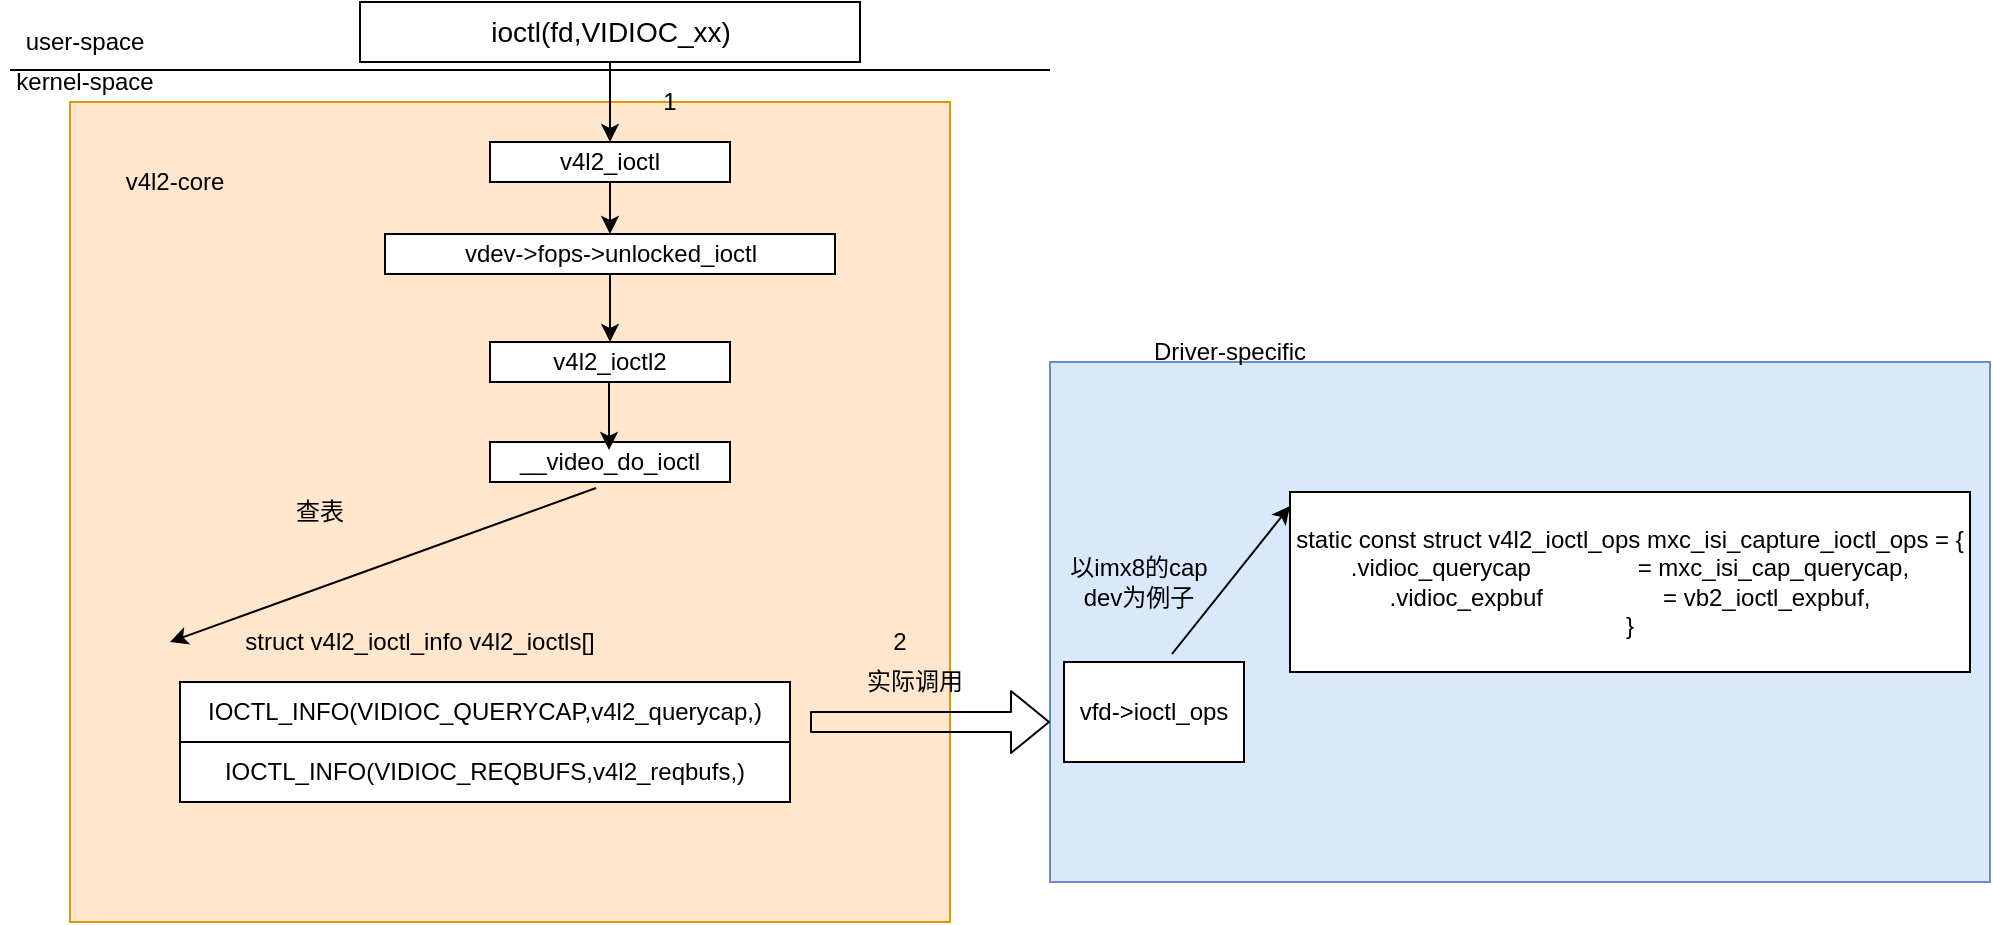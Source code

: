 <mxfile version="13.6.2" type="device"><diagram id="-LmfLPYdK4gZuhcxwXD3" name="Page-1"><mxGraphModel dx="1185" dy="678" grid="1" gridSize="10" guides="1" tooltips="1" connect="1" arrows="1" fold="1" page="1" pageScale="1" pageWidth="827" pageHeight="1169" math="0" shadow="0"><root><mxCell id="0"/><mxCell id="1" parent="0"/><mxCell id="HUyDT1UGWC8uxJ1qeJkH-49" value="" style="rounded=0;whiteSpace=wrap;html=1;fillColor=#dae8fc;strokeColor=#6c8ebf;" vertex="1" parent="1"><mxGeometry x="560" y="220" width="470" height="260" as="geometry"/></mxCell><mxCell id="HUyDT1UGWC8uxJ1qeJkH-47" value="" style="rounded=0;whiteSpace=wrap;html=1;fillColor=#ffe6cc;strokeColor=#d79b00;" vertex="1" parent="1"><mxGeometry x="70" y="90" width="440" height="410" as="geometry"/></mxCell><mxCell id="HUyDT1UGWC8uxJ1qeJkH-5" value="&lt;font style=&quot;font-size: 14px&quot;&gt;ioctl(fd,VIDIOC_xx)&lt;/font&gt;" style="html=1;" vertex="1" parent="1"><mxGeometry x="215" y="40" width="250" height="30" as="geometry"/></mxCell><mxCell id="HUyDT1UGWC8uxJ1qeJkH-6" value="v4l2_ioctl" style="rounded=0;whiteSpace=wrap;html=1;" vertex="1" parent="1"><mxGeometry x="280" y="110" width="120" height="20" as="geometry"/></mxCell><mxCell id="HUyDT1UGWC8uxJ1qeJkH-7" value="vdev-&amp;gt;fops-&amp;gt;unlocked_ioctl" style="rounded=0;whiteSpace=wrap;html=1;" vertex="1" parent="1"><mxGeometry x="227.5" y="156" width="225" height="20" as="geometry"/></mxCell><mxCell id="HUyDT1UGWC8uxJ1qeJkH-12" value="" style="endArrow=classic;html=1;exitX=0.5;exitY=1;exitDx=0;exitDy=0;" edge="1" parent="1" source="HUyDT1UGWC8uxJ1qeJkH-6" target="HUyDT1UGWC8uxJ1qeJkH-7"><mxGeometry width="50" height="50" relative="1" as="geometry"><mxPoint x="320" y="300" as="sourcePoint"/><mxPoint x="370" y="250" as="targetPoint"/></mxGeometry></mxCell><mxCell id="HUyDT1UGWC8uxJ1qeJkH-15" value="" style="endArrow=classic;html=1;exitX=0.5;exitY=1;exitDx=0;exitDy=0;entryX=0.5;entryY=0;entryDx=0;entryDy=0;" edge="1" parent="1" source="HUyDT1UGWC8uxJ1qeJkH-5" target="HUyDT1UGWC8uxJ1qeJkH-6"><mxGeometry width="50" height="50" relative="1" as="geometry"><mxPoint x="350" y="90" as="sourcePoint"/><mxPoint x="400" y="40" as="targetPoint"/></mxGeometry></mxCell><mxCell id="HUyDT1UGWC8uxJ1qeJkH-16" value="v4l2_ioctl2" style="rounded=0;whiteSpace=wrap;html=1;" vertex="1" parent="1"><mxGeometry x="280" y="210" width="120" height="20" as="geometry"/></mxCell><mxCell id="HUyDT1UGWC8uxJ1qeJkH-18" value="" style="endArrow=classic;html=1;exitX=0.5;exitY=1;exitDx=0;exitDy=0;entryX=0.5;entryY=0;entryDx=0;entryDy=0;" edge="1" parent="1" source="HUyDT1UGWC8uxJ1qeJkH-7" target="HUyDT1UGWC8uxJ1qeJkH-16"><mxGeometry width="50" height="50" relative="1" as="geometry"><mxPoint x="340" y="350" as="sourcePoint"/><mxPoint x="390" y="300" as="targetPoint"/></mxGeometry></mxCell><mxCell id="HUyDT1UGWC8uxJ1qeJkH-19" value="__video_do_ioctl" style="rounded=0;whiteSpace=wrap;html=1;" vertex="1" parent="1"><mxGeometry x="280" y="260" width="120" height="20" as="geometry"/></mxCell><mxCell id="HUyDT1UGWC8uxJ1qeJkH-33" value="" style="endArrow=classic;html=1;exitX=0.5;exitY=1;exitDx=0;exitDy=0;entryX=0.5;entryY=0;entryDx=0;entryDy=0;" edge="1" parent="1"><mxGeometry width="50" height="50" relative="1" as="geometry"><mxPoint x="339.5" y="230" as="sourcePoint"/><mxPoint x="339.5" y="264" as="targetPoint"/></mxGeometry></mxCell><mxCell id="HUyDT1UGWC8uxJ1qeJkH-38" value="" style="endArrow=classic;html=1;exitX=0.442;exitY=1.15;exitDx=0;exitDy=0;exitPerimeter=0;" edge="1" parent="1" source="HUyDT1UGWC8uxJ1qeJkH-19"><mxGeometry width="50" height="50" relative="1" as="geometry"><mxPoint x="110" y="360" as="sourcePoint"/><mxPoint x="120" y="360" as="targetPoint"/></mxGeometry></mxCell><mxCell id="HUyDT1UGWC8uxJ1qeJkH-39" value="struct v4l2_ioctl_info v4l2_ioctls[]" style="text;html=1;strokeColor=none;fillColor=none;align=center;verticalAlign=middle;whiteSpace=wrap;rounded=0;" vertex="1" parent="1"><mxGeometry x="150" y="350" width="190" height="20" as="geometry"/></mxCell><mxCell id="HUyDT1UGWC8uxJ1qeJkH-41" value="IOCTL_INFO(VIDIOC_QUERYCAP,v4l2_querycap,)" style="rounded=0;whiteSpace=wrap;html=1;" vertex="1" parent="1"><mxGeometry x="125" y="380" width="305" height="30" as="geometry"/></mxCell><mxCell id="HUyDT1UGWC8uxJ1qeJkH-42" value="IOCTL_INFO(VIDIOC_REQBUFS,v4l2_reqbufs,)" style="rounded=0;whiteSpace=wrap;html=1;" vertex="1" parent="1"><mxGeometry x="125" y="410" width="305" height="30" as="geometry"/></mxCell><mxCell id="HUyDT1UGWC8uxJ1qeJkH-44" value="" style="shape=flexArrow;endArrow=classic;html=1;" edge="1" parent="1"><mxGeometry width="50" height="50" relative="1" as="geometry"><mxPoint x="440" y="400" as="sourcePoint"/><mxPoint x="560" y="400" as="targetPoint"/></mxGeometry></mxCell><mxCell id="HUyDT1UGWC8uxJ1qeJkH-45" value="实际调用" style="text;html=1;strokeColor=none;fillColor=none;align=center;verticalAlign=middle;whiteSpace=wrap;rounded=0;" vertex="1" parent="1"><mxGeometry x="465" y="370" width="55" height="20" as="geometry"/></mxCell><mxCell id="HUyDT1UGWC8uxJ1qeJkH-46" value="static const struct v4l2_ioctl_ops mxc_isi_capture_ioctl_ops = {&lt;br&gt;.vidioc_querycap&amp;nbsp; &amp;nbsp; &amp;nbsp; &amp;nbsp; &amp;nbsp; &amp;nbsp; &amp;nbsp; &amp;nbsp; = mxc_isi_cap_querycap,&lt;br&gt;.vidioc_expbuf&amp;nbsp; &amp;nbsp; &amp;nbsp; &amp;nbsp; &amp;nbsp; &amp;nbsp; &amp;nbsp; &amp;nbsp; &amp;nbsp; = vb2_ioctl_expbuf,&lt;br&gt;}" style="rounded=0;whiteSpace=wrap;html=1;" vertex="1" parent="1"><mxGeometry x="680" y="285" width="340" height="90" as="geometry"/></mxCell><mxCell id="HUyDT1UGWC8uxJ1qeJkH-48" value="vfd-&amp;gt;ioctl_ops" style="rounded=0;whiteSpace=wrap;html=1;" vertex="1" parent="1"><mxGeometry x="567" y="370" width="90" height="50" as="geometry"/></mxCell><mxCell id="HUyDT1UGWC8uxJ1qeJkH-50" value="" style="endArrow=classic;html=1;exitX=0.6;exitY=-0.08;exitDx=0;exitDy=0;exitPerimeter=0;entryX=0;entryY=0.078;entryDx=0;entryDy=0;entryPerimeter=0;" edge="1" parent="1" source="HUyDT1UGWC8uxJ1qeJkH-48" target="HUyDT1UGWC8uxJ1qeJkH-46"><mxGeometry width="50" height="50" relative="1" as="geometry"><mxPoint x="650" y="360" as="sourcePoint"/><mxPoint x="730" y="260" as="targetPoint"/></mxGeometry></mxCell><mxCell id="HUyDT1UGWC8uxJ1qeJkH-51" value="Driver-specific" style="text;html=1;strokeColor=none;fillColor=none;align=center;verticalAlign=middle;whiteSpace=wrap;rounded=0;" vertex="1" parent="1"><mxGeometry x="590" y="200" width="120" height="30" as="geometry"/></mxCell><mxCell id="HUyDT1UGWC8uxJ1qeJkH-52" value="以imx8的cap dev为例子" style="text;html=1;strokeColor=none;fillColor=none;align=center;verticalAlign=middle;whiteSpace=wrap;rounded=0;" vertex="1" parent="1"><mxGeometry x="567" y="310" width="75" height="40" as="geometry"/></mxCell><mxCell id="HUyDT1UGWC8uxJ1qeJkH-53" value="v4l2-core" style="text;html=1;strokeColor=none;fillColor=none;align=center;verticalAlign=middle;whiteSpace=wrap;rounded=0;" vertex="1" parent="1"><mxGeometry x="85" y="110" width="75" height="40" as="geometry"/></mxCell><mxCell id="HUyDT1UGWC8uxJ1qeJkH-54" value="查表" style="text;html=1;strokeColor=none;fillColor=none;align=center;verticalAlign=middle;whiteSpace=wrap;rounded=0;" vertex="1" parent="1"><mxGeometry x="175" y="280" width="40" height="30" as="geometry"/></mxCell><mxCell id="HUyDT1UGWC8uxJ1qeJkH-55" value="" style="endArrow=none;html=1;" edge="1" parent="1"><mxGeometry width="50" height="50" relative="1" as="geometry"><mxPoint x="40" y="74" as="sourcePoint"/><mxPoint x="560" y="74" as="targetPoint"/></mxGeometry></mxCell><mxCell id="HUyDT1UGWC8uxJ1qeJkH-56" value="user-space" style="text;html=1;strokeColor=none;fillColor=none;align=center;verticalAlign=middle;whiteSpace=wrap;rounded=0;" vertex="1" parent="1"><mxGeometry x="45" y="50" width="65" height="20" as="geometry"/></mxCell><mxCell id="HUyDT1UGWC8uxJ1qeJkH-57" value="kernel-space" style="text;html=1;strokeColor=none;fillColor=none;align=center;verticalAlign=middle;whiteSpace=wrap;rounded=0;" vertex="1" parent="1"><mxGeometry x="35" y="70" width="85" height="20" as="geometry"/></mxCell><mxCell id="HUyDT1UGWC8uxJ1qeJkH-58" value="1" style="text;html=1;strokeColor=none;fillColor=none;align=center;verticalAlign=middle;whiteSpace=wrap;rounded=0;" vertex="1" parent="1"><mxGeometry x="350" y="80" width="40" height="20" as="geometry"/></mxCell><mxCell id="HUyDT1UGWC8uxJ1qeJkH-59" value="2" style="text;html=1;strokeColor=none;fillColor=none;align=center;verticalAlign=middle;whiteSpace=wrap;rounded=0;" vertex="1" parent="1"><mxGeometry x="465" y="350" width="40" height="20" as="geometry"/></mxCell></root></mxGraphModel></diagram></mxfile>